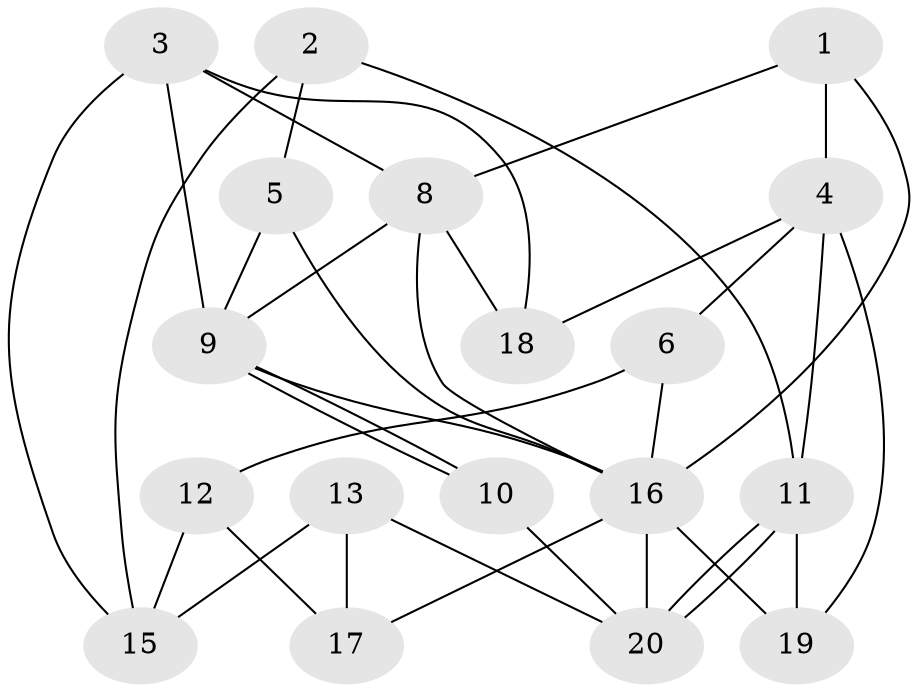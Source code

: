 // Generated by graph-tools (version 1.1) at 2025/46/02/15/25 05:46:28]
// undirected, 18 vertices, 36 edges
graph export_dot {
graph [start="1"]
  node [color=gray90,style=filled];
  1 [super="+14"];
  2;
  3;
  4;
  5;
  6;
  8 [super="+14"];
  9 [super="+7"];
  10;
  11;
  12;
  13;
  15 [super="+7"];
  16;
  17;
  18;
  19;
  20;
  1 -- 16;
  1 -- 8;
  1 -- 4;
  2 -- 15;
  2 -- 5;
  2 -- 11;
  3 -- 8;
  3 -- 9;
  3 -- 15;
  3 -- 18;
  4 -- 11;
  4 -- 6;
  4 -- 18;
  4 -- 19;
  5 -- 9;
  5 -- 16;
  6 -- 16;
  6 -- 12;
  8 -- 16;
  8 -- 18;
  8 -- 9;
  9 -- 10;
  9 -- 10;
  9 -- 16;
  10 -- 20;
  11 -- 20;
  11 -- 20;
  11 -- 19;
  12 -- 17;
  12 -- 15;
  13 -- 20;
  13 -- 15;
  13 -- 17;
  16 -- 19;
  16 -- 17;
  16 -- 20;
}
